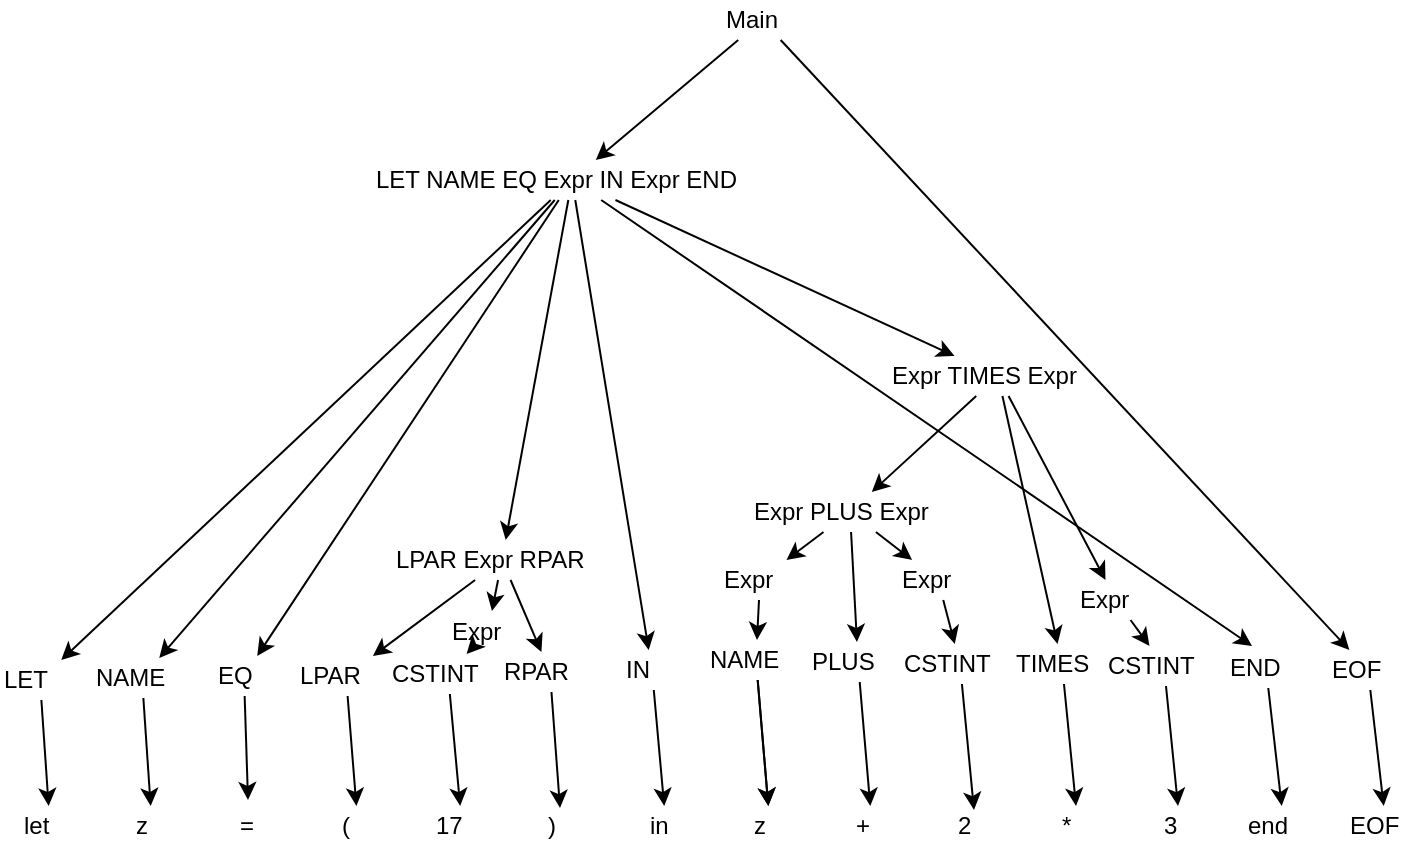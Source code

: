 <mxfile version="11.2.8" type="device" pages="1"><diagram id="tgEuWibVEQcWdLdDy2VE" name="Page-1"><mxGraphModel dx="1408" dy="819" grid="1" gridSize="10" guides="1" tooltips="1" connect="1" arrows="1" fold="1" page="1" pageScale="1" pageWidth="827" pageHeight="1169" math="0" shadow="0"><root><mxCell id="0"/><mxCell id="1" parent="0"/><mxCell id="Hm9eWqGv-7VhKE8T4zhy-8" value="3" style="text;html=1;resizable=0;points=[];autosize=1;align=left;verticalAlign=top;spacingTop=-4;" vertex="1" parent="1"><mxGeometry x="650" y="513" width="20" height="20" as="geometry"/></mxCell><mxCell id="Hm9eWqGv-7VhKE8T4zhy-9" value="*" style="text;html=1;resizable=0;points=[];autosize=1;align=left;verticalAlign=top;spacingTop=-4;" vertex="1" parent="1"><mxGeometry x="599" y="513" width="20" height="20" as="geometry"/></mxCell><mxCell id="Hm9eWqGv-7VhKE8T4zhy-10" value="2" style="text;html=1;resizable=0;points=[];autosize=1;align=left;verticalAlign=top;spacingTop=-4;" vertex="1" parent="1"><mxGeometry x="547" y="513" width="20" height="20" as="geometry"/></mxCell><mxCell id="Hm9eWqGv-7VhKE8T4zhy-11" value="+&lt;br&gt;" style="text;html=1;resizable=0;points=[];autosize=1;align=left;verticalAlign=top;spacingTop=-4;" vertex="1" parent="1"><mxGeometry x="496" y="513" width="20" height="20" as="geometry"/></mxCell><mxCell id="Hm9eWqGv-7VhKE8T4zhy-12" value="z" style="text;html=1;resizable=0;points=[];autosize=1;align=left;verticalAlign=top;spacingTop=-4;" vertex="1" parent="1"><mxGeometry x="445" y="513" width="20" height="20" as="geometry"/></mxCell><mxCell id="Hm9eWqGv-7VhKE8T4zhy-14" style="edgeStyle=none;rounded=0;orthogonalLoop=1;jettySize=auto;html=1;" edge="1" parent="1" source="Hm9eWqGv-7VhKE8T4zhy-13" target="Hm9eWqGv-7VhKE8T4zhy-12"><mxGeometry relative="1" as="geometry"/></mxCell><mxCell id="Hm9eWqGv-7VhKE8T4zhy-15" style="edgeStyle=none;rounded=0;orthogonalLoop=1;jettySize=auto;html=1;" edge="1" parent="1" source="Hm9eWqGv-7VhKE8T4zhy-13" target="Hm9eWqGv-7VhKE8T4zhy-12"><mxGeometry relative="1" as="geometry"/></mxCell><mxCell id="Hm9eWqGv-7VhKE8T4zhy-13" value="NAME" style="text;html=1;resizable=0;points=[];autosize=1;align=left;verticalAlign=top;spacingTop=-4;" vertex="1" parent="1"><mxGeometry x="423" y="430" width="50" height="20" as="geometry"/></mxCell><mxCell id="Hm9eWqGv-7VhKE8T4zhy-17" style="edgeStyle=none;rounded=0;orthogonalLoop=1;jettySize=auto;html=1;" edge="1" parent="1" source="Hm9eWqGv-7VhKE8T4zhy-16" target="Hm9eWqGv-7VhKE8T4zhy-11"><mxGeometry relative="1" as="geometry"/></mxCell><mxCell id="Hm9eWqGv-7VhKE8T4zhy-16" value="PLUS" style="text;html=1;resizable=0;points=[];autosize=1;align=left;verticalAlign=top;spacingTop=-4;" vertex="1" parent="1"><mxGeometry x="474" y="431" width="50" height="20" as="geometry"/></mxCell><mxCell id="Hm9eWqGv-7VhKE8T4zhy-19" style="edgeStyle=none;rounded=0;orthogonalLoop=1;jettySize=auto;html=1;entryX=0.5;entryY=0.1;entryDx=0;entryDy=0;entryPerimeter=0;" edge="1" parent="1" source="Hm9eWqGv-7VhKE8T4zhy-18" target="Hm9eWqGv-7VhKE8T4zhy-10"><mxGeometry relative="1" as="geometry"/></mxCell><mxCell id="Hm9eWqGv-7VhKE8T4zhy-18" value="CSTINT" style="text;html=1;resizable=0;points=[];autosize=1;align=left;verticalAlign=top;spacingTop=-4;" vertex="1" parent="1"><mxGeometry x="520" y="432" width="60" height="20" as="geometry"/></mxCell><mxCell id="Hm9eWqGv-7VhKE8T4zhy-28" style="edgeStyle=none;rounded=0;orthogonalLoop=1;jettySize=auto;html=1;" edge="1" parent="1" source="Hm9eWqGv-7VhKE8T4zhy-27" target="Hm9eWqGv-7VhKE8T4zhy-9"><mxGeometry relative="1" as="geometry"/></mxCell><mxCell id="Hm9eWqGv-7VhKE8T4zhy-27" value="TIMES" style="text;html=1;resizable=0;points=[];autosize=1;align=left;verticalAlign=top;spacingTop=-4;" vertex="1" parent="1"><mxGeometry x="576" y="432" width="50" height="20" as="geometry"/></mxCell><mxCell id="Hm9eWqGv-7VhKE8T4zhy-30" style="edgeStyle=none;rounded=0;orthogonalLoop=1;jettySize=auto;html=1;" edge="1" parent="1" source="Hm9eWqGv-7VhKE8T4zhy-29" target="Hm9eWqGv-7VhKE8T4zhy-8"><mxGeometry relative="1" as="geometry"/></mxCell><mxCell id="Hm9eWqGv-7VhKE8T4zhy-29" value="CSTINT" style="text;html=1;resizable=0;points=[];autosize=1;align=left;verticalAlign=top;spacingTop=-4;" vertex="1" parent="1"><mxGeometry x="622" y="433" width="60" height="20" as="geometry"/></mxCell><mxCell id="Hm9eWqGv-7VhKE8T4zhy-33" value="end" style="text;html=1;resizable=0;points=[];autosize=1;align=left;verticalAlign=top;spacingTop=-4;" vertex="1" parent="1"><mxGeometry x="692" y="513" width="40" height="20" as="geometry"/></mxCell><mxCell id="Hm9eWqGv-7VhKE8T4zhy-35" style="edgeStyle=none;rounded=0;orthogonalLoop=1;jettySize=auto;html=1;" edge="1" parent="1" source="Hm9eWqGv-7VhKE8T4zhy-34" target="Hm9eWqGv-7VhKE8T4zhy-33"><mxGeometry relative="1" as="geometry"/></mxCell><mxCell id="Hm9eWqGv-7VhKE8T4zhy-34" value="END" style="text;html=1;resizable=0;points=[];autosize=1;align=left;verticalAlign=top;spacingTop=-4;" vertex="1" parent="1"><mxGeometry x="683" y="434" width="40" height="20" as="geometry"/></mxCell><mxCell id="Hm9eWqGv-7VhKE8T4zhy-36" value="in" style="text;html=1;resizable=0;points=[];autosize=1;align=left;verticalAlign=top;spacingTop=-4;" vertex="1" parent="1"><mxGeometry x="393" y="513" width="20" height="20" as="geometry"/></mxCell><mxCell id="Hm9eWqGv-7VhKE8T4zhy-38" style="edgeStyle=none;rounded=0;orthogonalLoop=1;jettySize=auto;html=1;" edge="1" parent="1" source="Hm9eWqGv-7VhKE8T4zhy-37" target="Hm9eWqGv-7VhKE8T4zhy-36"><mxGeometry relative="1" as="geometry"/></mxCell><mxCell id="Hm9eWqGv-7VhKE8T4zhy-37" value="IN" style="text;html=1;resizable=0;points=[];autosize=1;align=left;verticalAlign=top;spacingTop=-4;" vertex="1" parent="1"><mxGeometry x="381" y="435" width="30" height="20" as="geometry"/></mxCell><mxCell id="Hm9eWqGv-7VhKE8T4zhy-39" value=")" style="text;html=1;resizable=0;points=[];autosize=1;align=left;verticalAlign=top;spacingTop=-4;" vertex="1" parent="1"><mxGeometry x="342" y="513" width="20" height="20" as="geometry"/></mxCell><mxCell id="Hm9eWqGv-7VhKE8T4zhy-42" style="edgeStyle=none;rounded=0;orthogonalLoop=1;jettySize=auto;html=1;entryX=0.4;entryY=0.05;entryDx=0;entryDy=0;entryPerimeter=0;" edge="1" parent="1" source="Hm9eWqGv-7VhKE8T4zhy-40" target="Hm9eWqGv-7VhKE8T4zhy-39"><mxGeometry relative="1" as="geometry"/></mxCell><mxCell id="Hm9eWqGv-7VhKE8T4zhy-40" value="RPAR" style="text;html=1;resizable=0;points=[];autosize=1;align=left;verticalAlign=top;spacingTop=-4;" vertex="1" parent="1"><mxGeometry x="320" y="436" width="50" height="20" as="geometry"/></mxCell><mxCell id="Hm9eWqGv-7VhKE8T4zhy-43" value="17" style="text;html=1;resizable=0;points=[];autosize=1;align=left;verticalAlign=top;spacingTop=-4;" vertex="1" parent="1"><mxGeometry x="286" y="513" width="30" height="20" as="geometry"/></mxCell><mxCell id="Hm9eWqGv-7VhKE8T4zhy-45" style="edgeStyle=none;rounded=0;orthogonalLoop=1;jettySize=auto;html=1;" edge="1" parent="1" source="Hm9eWqGv-7VhKE8T4zhy-44" target="Hm9eWqGv-7VhKE8T4zhy-43"><mxGeometry relative="1" as="geometry"/></mxCell><mxCell id="Hm9eWqGv-7VhKE8T4zhy-44" value="CSTINT" style="text;html=1;resizable=0;points=[];autosize=1;align=left;verticalAlign=top;spacingTop=-4;" vertex="1" parent="1"><mxGeometry x="264" y="437" width="60" height="20" as="geometry"/></mxCell><mxCell id="Hm9eWqGv-7VhKE8T4zhy-46" value="(" style="text;html=1;resizable=0;points=[];autosize=1;align=left;verticalAlign=top;spacingTop=-4;" vertex="1" parent="1"><mxGeometry x="239" y="513" width="20" height="20" as="geometry"/></mxCell><mxCell id="Hm9eWqGv-7VhKE8T4zhy-48" style="edgeStyle=none;rounded=0;orthogonalLoop=1;jettySize=auto;html=1;" edge="1" parent="1" source="Hm9eWqGv-7VhKE8T4zhy-47" target="Hm9eWqGv-7VhKE8T4zhy-46"><mxGeometry relative="1" as="geometry"/></mxCell><mxCell id="Hm9eWqGv-7VhKE8T4zhy-47" value="LPAR" style="text;html=1;resizable=0;points=[];autosize=1;align=left;verticalAlign=top;spacingTop=-4;" vertex="1" parent="1"><mxGeometry x="218" y="438" width="50" height="20" as="geometry"/></mxCell><mxCell id="Hm9eWqGv-7VhKE8T4zhy-53" value="=" style="text;html=1;resizable=0;points=[];autosize=1;align=left;verticalAlign=top;spacingTop=-4;" vertex="1" parent="1"><mxGeometry x="188" y="513" width="20" height="20" as="geometry"/></mxCell><mxCell id="Hm9eWqGv-7VhKE8T4zhy-55" style="edgeStyle=none;rounded=0;orthogonalLoop=1;jettySize=auto;html=1;entryX=0.3;entryY=-0.15;entryDx=0;entryDy=0;entryPerimeter=0;" edge="1" parent="1" source="Hm9eWqGv-7VhKE8T4zhy-54" target="Hm9eWqGv-7VhKE8T4zhy-53"><mxGeometry relative="1" as="geometry"/></mxCell><mxCell id="Hm9eWqGv-7VhKE8T4zhy-54" value="EQ" style="text;html=1;resizable=0;points=[];autosize=1;align=left;verticalAlign=top;spacingTop=-4;" vertex="1" parent="1"><mxGeometry x="177" y="438" width="30" height="20" as="geometry"/></mxCell><mxCell id="Hm9eWqGv-7VhKE8T4zhy-56" value="EOF" style="text;html=1;resizable=0;points=[];autosize=1;align=left;verticalAlign=top;spacingTop=-4;" vertex="1" parent="1"><mxGeometry x="743" y="513" width="40" height="20" as="geometry"/></mxCell><mxCell id="Hm9eWqGv-7VhKE8T4zhy-58" style="edgeStyle=none;rounded=0;orthogonalLoop=1;jettySize=auto;html=1;" edge="1" parent="1" source="Hm9eWqGv-7VhKE8T4zhy-57" target="Hm9eWqGv-7VhKE8T4zhy-56"><mxGeometry relative="1" as="geometry"/></mxCell><mxCell id="Hm9eWqGv-7VhKE8T4zhy-57" value="EOF" style="text;html=1;resizable=0;points=[];autosize=1;align=left;verticalAlign=top;spacingTop=-4;" vertex="1" parent="1"><mxGeometry x="734" y="435" width="40" height="20" as="geometry"/></mxCell><mxCell id="Hm9eWqGv-7VhKE8T4zhy-59" value="let" style="text;html=1;resizable=0;points=[];autosize=1;align=left;verticalAlign=top;spacingTop=-4;" vertex="1" parent="1"><mxGeometry x="80" y="513" width="30" height="20" as="geometry"/></mxCell><mxCell id="Hm9eWqGv-7VhKE8T4zhy-62" value="z" style="text;html=1;resizable=0;points=[];autosize=1;align=left;verticalAlign=top;spacingTop=-4;" vertex="1" parent="1"><mxGeometry x="136" y="513" width="20" height="20" as="geometry"/></mxCell><mxCell id="Hm9eWqGv-7VhKE8T4zhy-64" style="edgeStyle=none;rounded=0;orthogonalLoop=1;jettySize=auto;html=1;" edge="1" parent="1" source="Hm9eWqGv-7VhKE8T4zhy-63" target="Hm9eWqGv-7VhKE8T4zhy-62"><mxGeometry relative="1" as="geometry"/></mxCell><mxCell id="Hm9eWqGv-7VhKE8T4zhy-63" value="NAME" style="text;html=1;resizable=0;points=[];autosize=1;align=left;verticalAlign=top;spacingTop=-4;" vertex="1" parent="1"><mxGeometry x="116" y="439" width="50" height="20" as="geometry"/></mxCell><mxCell id="Hm9eWqGv-7VhKE8T4zhy-66" style="edgeStyle=none;rounded=0;orthogonalLoop=1;jettySize=auto;html=1;" edge="1" parent="1" source="Hm9eWqGv-7VhKE8T4zhy-65" target="Hm9eWqGv-7VhKE8T4zhy-59"><mxGeometry relative="1" as="geometry"/></mxCell><mxCell id="Hm9eWqGv-7VhKE8T4zhy-65" value="LET" style="text;html=1;resizable=0;points=[];autosize=1;align=left;verticalAlign=top;spacingTop=-4;" vertex="1" parent="1"><mxGeometry x="70" y="440" width="40" height="20" as="geometry"/></mxCell><mxCell id="Hm9eWqGv-7VhKE8T4zhy-68" style="edgeStyle=none;rounded=0;orthogonalLoop=1;jettySize=auto;html=1;" edge="1" parent="1" source="Hm9eWqGv-7VhKE8T4zhy-67" target="Hm9eWqGv-7VhKE8T4zhy-65"><mxGeometry relative="1" as="geometry"/></mxCell><mxCell id="Hm9eWqGv-7VhKE8T4zhy-69" style="edgeStyle=none;rounded=0;orthogonalLoop=1;jettySize=auto;html=1;" edge="1" parent="1" source="Hm9eWqGv-7VhKE8T4zhy-67" target="Hm9eWqGv-7VhKE8T4zhy-63"><mxGeometry relative="1" as="geometry"/></mxCell><mxCell id="Hm9eWqGv-7VhKE8T4zhy-70" style="edgeStyle=none;rounded=0;orthogonalLoop=1;jettySize=auto;html=1;" edge="1" parent="1" source="Hm9eWqGv-7VhKE8T4zhy-67" target="Hm9eWqGv-7VhKE8T4zhy-54"><mxGeometry relative="1" as="geometry"/></mxCell><mxCell id="Hm9eWqGv-7VhKE8T4zhy-72" style="edgeStyle=none;rounded=0;orthogonalLoop=1;jettySize=auto;html=1;" edge="1" parent="1" source="Hm9eWqGv-7VhKE8T4zhy-67" target="Hm9eWqGv-7VhKE8T4zhy-37"><mxGeometry relative="1" as="geometry"/></mxCell><mxCell id="Hm9eWqGv-7VhKE8T4zhy-77" style="edgeStyle=none;rounded=0;orthogonalLoop=1;jettySize=auto;html=1;" edge="1" parent="1" source="Hm9eWqGv-7VhKE8T4zhy-67" target="Hm9eWqGv-7VhKE8T4zhy-76"><mxGeometry relative="1" as="geometry"/></mxCell><mxCell id="Hm9eWqGv-7VhKE8T4zhy-100" style="edgeStyle=none;rounded=0;orthogonalLoop=1;jettySize=auto;html=1;" edge="1" parent="1" source="Hm9eWqGv-7VhKE8T4zhy-67" target="Hm9eWqGv-7VhKE8T4zhy-96"><mxGeometry relative="1" as="geometry"/></mxCell><mxCell id="Hm9eWqGv-7VhKE8T4zhy-105" style="edgeStyle=none;rounded=0;orthogonalLoop=1;jettySize=auto;html=1;entryX=0.325;entryY=-0.05;entryDx=0;entryDy=0;entryPerimeter=0;" edge="1" parent="1" source="Hm9eWqGv-7VhKE8T4zhy-67" target="Hm9eWqGv-7VhKE8T4zhy-34"><mxGeometry relative="1" as="geometry"/></mxCell><mxCell id="Hm9eWqGv-7VhKE8T4zhy-67" value="LET NAME EQ Expr IN Expr END" style="text;html=1;resizable=0;points=[];autosize=1;align=left;verticalAlign=top;spacingTop=-4;" vertex="1" parent="1"><mxGeometry x="256" y="190" width="200" height="20" as="geometry"/></mxCell><mxCell id="Hm9eWqGv-7VhKE8T4zhy-79" style="edgeStyle=none;rounded=0;orthogonalLoop=1;jettySize=auto;html=1;" edge="1" parent="1" source="Hm9eWqGv-7VhKE8T4zhy-76" target="Hm9eWqGv-7VhKE8T4zhy-78"><mxGeometry relative="1" as="geometry"/></mxCell><mxCell id="Hm9eWqGv-7VhKE8T4zhy-80" style="edgeStyle=none;rounded=0;orthogonalLoop=1;jettySize=auto;html=1;" edge="1" parent="1" source="Hm9eWqGv-7VhKE8T4zhy-76" target="Hm9eWqGv-7VhKE8T4zhy-40"><mxGeometry relative="1" as="geometry"/></mxCell><mxCell id="Hm9eWqGv-7VhKE8T4zhy-81" style="edgeStyle=none;rounded=0;orthogonalLoop=1;jettySize=auto;html=1;" edge="1" parent="1" source="Hm9eWqGv-7VhKE8T4zhy-76" target="Hm9eWqGv-7VhKE8T4zhy-47"><mxGeometry relative="1" as="geometry"/></mxCell><mxCell id="Hm9eWqGv-7VhKE8T4zhy-76" value="LPAR Expr RPAR" style="text;html=1;resizable=0;points=[];autosize=1;align=left;verticalAlign=top;spacingTop=-4;" vertex="1" parent="1"><mxGeometry x="266" y="380" width="110" height="20" as="geometry"/></mxCell><mxCell id="Hm9eWqGv-7VhKE8T4zhy-106" style="edgeStyle=none;rounded=0;orthogonalLoop=1;jettySize=auto;html=1;" edge="1" parent="1" source="Hm9eWqGv-7VhKE8T4zhy-78" target="Hm9eWqGv-7VhKE8T4zhy-44"><mxGeometry relative="1" as="geometry"/></mxCell><mxCell id="Hm9eWqGv-7VhKE8T4zhy-78" value="Expr" style="text;html=1;resizable=0;points=[];autosize=1;align=left;verticalAlign=top;spacingTop=-4;" vertex="1" parent="1"><mxGeometry x="294" y="415.5" width="40" height="20" as="geometry"/></mxCell><mxCell id="Hm9eWqGv-7VhKE8T4zhy-88" style="edgeStyle=none;rounded=0;orthogonalLoop=1;jettySize=auto;html=1;" edge="1" parent="1" source="Hm9eWqGv-7VhKE8T4zhy-82" target="Hm9eWqGv-7VhKE8T4zhy-13"><mxGeometry relative="1" as="geometry"/></mxCell><mxCell id="Hm9eWqGv-7VhKE8T4zhy-82" value="Expr" style="text;html=1;resizable=0;points=[];autosize=1;align=left;verticalAlign=top;spacingTop=-4;" vertex="1" parent="1"><mxGeometry x="430" y="390" width="40" height="20" as="geometry"/></mxCell><mxCell id="Hm9eWqGv-7VhKE8T4zhy-91" style="edgeStyle=none;rounded=0;orthogonalLoop=1;jettySize=auto;html=1;" edge="1" parent="1" source="Hm9eWqGv-7VhKE8T4zhy-83" target="Hm9eWqGv-7VhKE8T4zhy-18"><mxGeometry relative="1" as="geometry"/></mxCell><mxCell id="Hm9eWqGv-7VhKE8T4zhy-83" value="Expr" style="text;html=1;resizable=0;points=[];autosize=1;align=left;verticalAlign=top;spacingTop=-4;" vertex="1" parent="1"><mxGeometry x="519" y="390" width="40" height="20" as="geometry"/></mxCell><mxCell id="Hm9eWqGv-7VhKE8T4zhy-85" style="edgeStyle=none;rounded=0;orthogonalLoop=1;jettySize=auto;html=1;" edge="1" parent="1" source="Hm9eWqGv-7VhKE8T4zhy-84" target="Hm9eWqGv-7VhKE8T4zhy-82"><mxGeometry relative="1" as="geometry"/></mxCell><mxCell id="Hm9eWqGv-7VhKE8T4zhy-86" style="edgeStyle=none;rounded=0;orthogonalLoop=1;jettySize=auto;html=1;" edge="1" parent="1" source="Hm9eWqGv-7VhKE8T4zhy-84" target="Hm9eWqGv-7VhKE8T4zhy-83"><mxGeometry relative="1" as="geometry"/></mxCell><mxCell id="Hm9eWqGv-7VhKE8T4zhy-87" style="edgeStyle=none;rounded=0;orthogonalLoop=1;jettySize=auto;html=1;" edge="1" parent="1" source="Hm9eWqGv-7VhKE8T4zhy-84" target="Hm9eWqGv-7VhKE8T4zhy-16"><mxGeometry relative="1" as="geometry"/></mxCell><mxCell id="Hm9eWqGv-7VhKE8T4zhy-84" value="Expr PLUS Expr" style="text;html=1;resizable=0;points=[];autosize=1;align=left;verticalAlign=top;spacingTop=-4;" vertex="1" parent="1"><mxGeometry x="445" y="356" width="100" height="20" as="geometry"/></mxCell><mxCell id="Hm9eWqGv-7VhKE8T4zhy-95" style="edgeStyle=none;rounded=0;orthogonalLoop=1;jettySize=auto;html=1;" edge="1" parent="1" source="Hm9eWqGv-7VhKE8T4zhy-92" target="Hm9eWqGv-7VhKE8T4zhy-29"><mxGeometry relative="1" as="geometry"/></mxCell><mxCell id="Hm9eWqGv-7VhKE8T4zhy-92" value="Expr" style="text;html=1;resizable=0;points=[];autosize=1;align=left;verticalAlign=top;spacingTop=-4;" vertex="1" parent="1"><mxGeometry x="608" y="400" width="40" height="20" as="geometry"/></mxCell><mxCell id="Hm9eWqGv-7VhKE8T4zhy-97" style="edgeStyle=none;rounded=0;orthogonalLoop=1;jettySize=auto;html=1;" edge="1" parent="1" source="Hm9eWqGv-7VhKE8T4zhy-96" target="Hm9eWqGv-7VhKE8T4zhy-84"><mxGeometry relative="1" as="geometry"/></mxCell><mxCell id="Hm9eWqGv-7VhKE8T4zhy-98" style="edgeStyle=none;rounded=0;orthogonalLoop=1;jettySize=auto;html=1;" edge="1" parent="1" source="Hm9eWqGv-7VhKE8T4zhy-96" target="Hm9eWqGv-7VhKE8T4zhy-27"><mxGeometry relative="1" as="geometry"/></mxCell><mxCell id="Hm9eWqGv-7VhKE8T4zhy-99" style="edgeStyle=none;rounded=0;orthogonalLoop=1;jettySize=auto;html=1;" edge="1" parent="1" source="Hm9eWqGv-7VhKE8T4zhy-96" target="Hm9eWqGv-7VhKE8T4zhy-92"><mxGeometry relative="1" as="geometry"/></mxCell><mxCell id="Hm9eWqGv-7VhKE8T4zhy-96" value="Expr TIMES Expr" style="text;html=1;resizable=0;points=[];autosize=1;align=left;verticalAlign=top;spacingTop=-4;" vertex="1" parent="1"><mxGeometry x="514" y="288" width="110" height="20" as="geometry"/></mxCell><mxCell id="Hm9eWqGv-7VhKE8T4zhy-103" style="edgeStyle=none;rounded=0;orthogonalLoop=1;jettySize=auto;html=1;" edge="1" parent="1" source="Hm9eWqGv-7VhKE8T4zhy-102" target="Hm9eWqGv-7VhKE8T4zhy-67"><mxGeometry relative="1" as="geometry"/></mxCell><mxCell id="Hm9eWqGv-7VhKE8T4zhy-104" style="edgeStyle=none;rounded=0;orthogonalLoop=1;jettySize=auto;html=1;" edge="1" parent="1" source="Hm9eWqGv-7VhKE8T4zhy-102" target="Hm9eWqGv-7VhKE8T4zhy-57"><mxGeometry relative="1" as="geometry"/></mxCell><mxCell id="Hm9eWqGv-7VhKE8T4zhy-102" value="Main" style="text;html=1;resizable=0;points=[];autosize=1;align=left;verticalAlign=top;spacingTop=-4;" vertex="1" parent="1"><mxGeometry x="431" y="110" width="40" height="20" as="geometry"/></mxCell></root></mxGraphModel></diagram></mxfile>